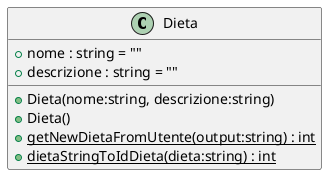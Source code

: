 @startuml
class Dieta {
    + nome : string = ""
    + descrizione : string = ""
    + Dieta(nome:string, descrizione:string)
    + Dieta()
    + {static} getNewDietaFromUtente(output:string) : int
    + {static} dietaStringToIdDieta(dieta:string) : int
}
@enduml
